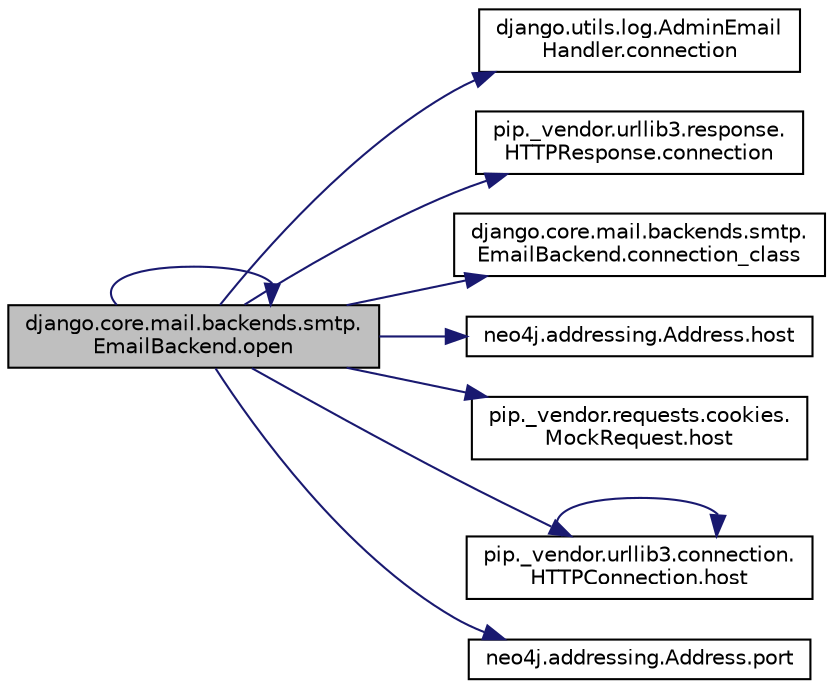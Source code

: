 digraph "django.core.mail.backends.smtp.EmailBackend.open"
{
 // LATEX_PDF_SIZE
  edge [fontname="Helvetica",fontsize="10",labelfontname="Helvetica",labelfontsize="10"];
  node [fontname="Helvetica",fontsize="10",shape=record];
  rankdir="LR";
  Node1 [label="django.core.mail.backends.smtp.\lEmailBackend.open",height=0.2,width=0.4,color="black", fillcolor="grey75", style="filled", fontcolor="black",tooltip=" "];
  Node1 -> Node2 [color="midnightblue",fontsize="10",style="solid",fontname="Helvetica"];
  Node2 [label="django.utils.log.AdminEmail\lHandler.connection",height=0.2,width=0.4,color="black", fillcolor="white", style="filled",URL="$d9/d6a/classdjango_1_1utils_1_1log_1_1_admin_email_handler.html#a07baeac3b7b8c28175cfd3a4a55ba9b5",tooltip=" "];
  Node1 -> Node3 [color="midnightblue",fontsize="10",style="solid",fontname="Helvetica"];
  Node3 [label="pip._vendor.urllib3.response.\lHTTPResponse.connection",height=0.2,width=0.4,color="black", fillcolor="white", style="filled",URL="$dd/d5a/classpip_1_1__vendor_1_1urllib3_1_1response_1_1_h_t_t_p_response.html#a27a88449c366048b39e0a46f78381f1a",tooltip=" "];
  Node1 -> Node4 [color="midnightblue",fontsize="10",style="solid",fontname="Helvetica"];
  Node4 [label="django.core.mail.backends.smtp.\lEmailBackend.connection_class",height=0.2,width=0.4,color="black", fillcolor="white", style="filled",URL="$d7/db2/classdjango_1_1core_1_1mail_1_1backends_1_1smtp_1_1_email_backend.html#a0a5aae94f63ba55d4fe11a16acead0e8",tooltip=" "];
  Node1 -> Node5 [color="midnightblue",fontsize="10",style="solid",fontname="Helvetica"];
  Node5 [label="neo4j.addressing.Address.host",height=0.2,width=0.4,color="black", fillcolor="white", style="filled",URL="$dd/da4/classneo4j_1_1addressing_1_1_address.html#aedc111e78f46984fc7421c9ce8716afe",tooltip=" "];
  Node1 -> Node6 [color="midnightblue",fontsize="10",style="solid",fontname="Helvetica"];
  Node6 [label="pip._vendor.requests.cookies.\lMockRequest.host",height=0.2,width=0.4,color="black", fillcolor="white", style="filled",URL="$d2/d29/classpip_1_1__vendor_1_1requests_1_1cookies_1_1_mock_request.html#af4bb7159498fdef48e4ab6403e92d6d8",tooltip=" "];
  Node1 -> Node7 [color="midnightblue",fontsize="10",style="solid",fontname="Helvetica"];
  Node7 [label="pip._vendor.urllib3.connection.\lHTTPConnection.host",height=0.2,width=0.4,color="black", fillcolor="white", style="filled",URL="$d2/d75/classpip_1_1__vendor_1_1urllib3_1_1connection_1_1_h_t_t_p_connection.html#ad3b2b3f74cfd3ac1d9288c40e86dbfca",tooltip=" "];
  Node7 -> Node7 [color="midnightblue",fontsize="10",style="solid",fontname="Helvetica"];
  Node1 -> Node1 [color="midnightblue",fontsize="10",style="solid",fontname="Helvetica"];
  Node1 -> Node8 [color="midnightblue",fontsize="10",style="solid",fontname="Helvetica"];
  Node8 [label="neo4j.addressing.Address.port",height=0.2,width=0.4,color="black", fillcolor="white", style="filled",URL="$dd/da4/classneo4j_1_1addressing_1_1_address.html#ab7ef105aae00d168df217f7ee2d9108c",tooltip=" "];
}
